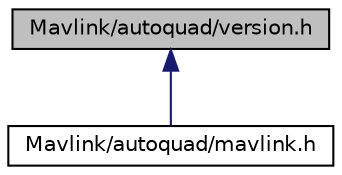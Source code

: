 digraph "Mavlink/autoquad/version.h"
{
  edge [fontname="Helvetica",fontsize="10",labelfontname="Helvetica",labelfontsize="10"];
  node [fontname="Helvetica",fontsize="10",shape=record];
  Node1 [label="Mavlink/autoquad/version.h",height=0.2,width=0.4,color="black", fillcolor="grey75", style="filled", fontcolor="black"];
  Node1 -> Node2 [dir="back",color="midnightblue",fontsize="10",style="solid"];
  Node2 [label="Mavlink/autoquad/mavlink.h",height=0.2,width=0.4,color="black", fillcolor="white", style="filled",URL="$autoquad_2mavlink_8h.html",tooltip="MAVLink comm protocol built from autoquad.xml. "];
}
